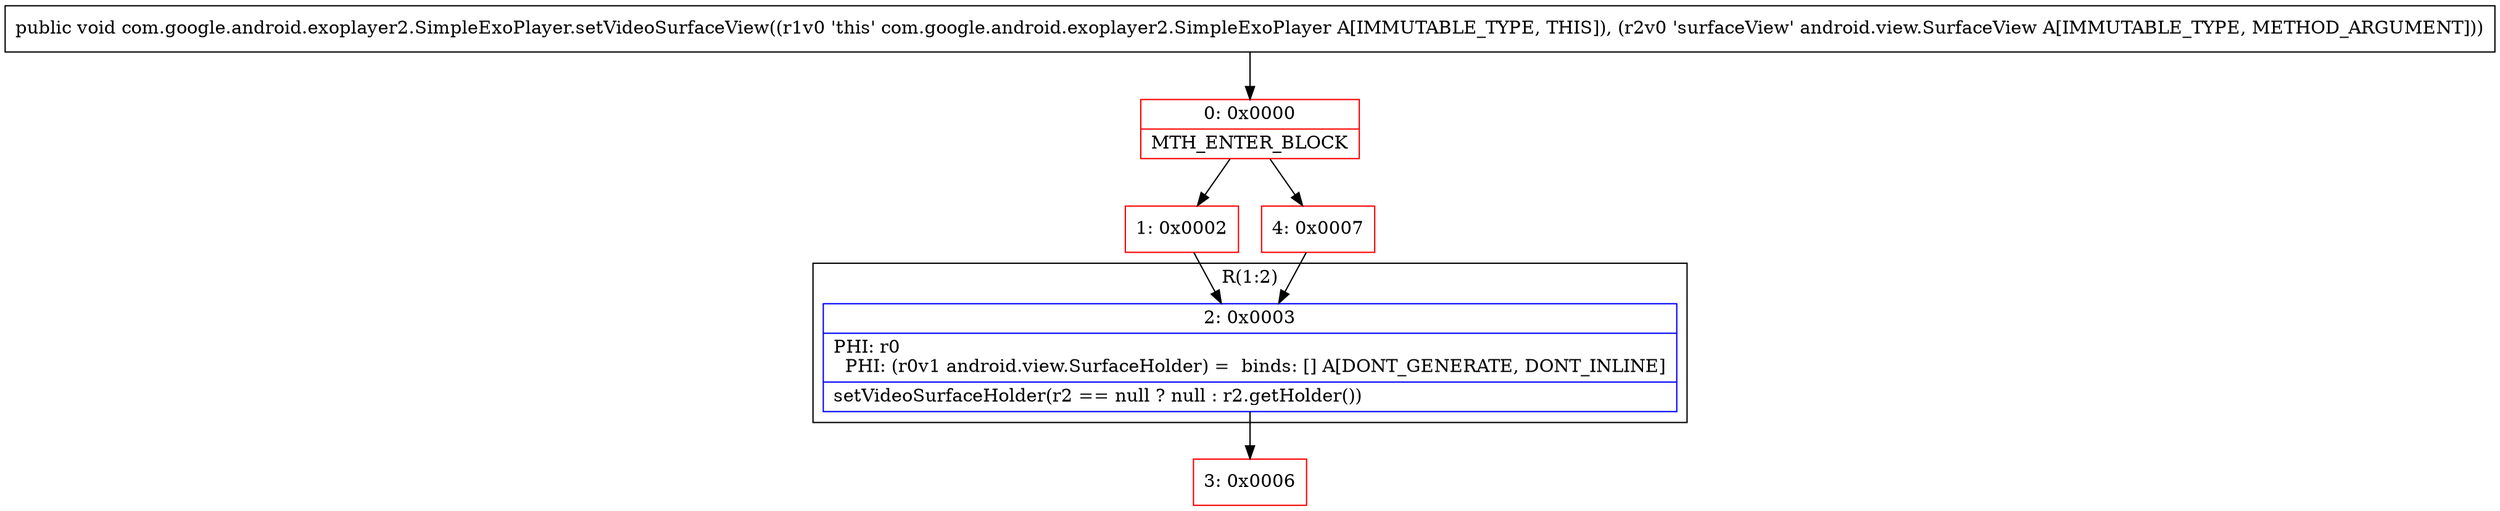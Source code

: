 digraph "CFG forcom.google.android.exoplayer2.SimpleExoPlayer.setVideoSurfaceView(Landroid\/view\/SurfaceView;)V" {
subgraph cluster_Region_1690818902 {
label = "R(1:2)";
node [shape=record,color=blue];
Node_2 [shape=record,label="{2\:\ 0x0003|PHI: r0 \l  PHI: (r0v1 android.view.SurfaceHolder) =  binds: [] A[DONT_GENERATE, DONT_INLINE]\l|setVideoSurfaceHolder(r2 == null ? null : r2.getHolder())\l}"];
}
Node_0 [shape=record,color=red,label="{0\:\ 0x0000|MTH_ENTER_BLOCK\l}"];
Node_1 [shape=record,color=red,label="{1\:\ 0x0002}"];
Node_3 [shape=record,color=red,label="{3\:\ 0x0006}"];
Node_4 [shape=record,color=red,label="{4\:\ 0x0007}"];
MethodNode[shape=record,label="{public void com.google.android.exoplayer2.SimpleExoPlayer.setVideoSurfaceView((r1v0 'this' com.google.android.exoplayer2.SimpleExoPlayer A[IMMUTABLE_TYPE, THIS]), (r2v0 'surfaceView' android.view.SurfaceView A[IMMUTABLE_TYPE, METHOD_ARGUMENT])) }"];
MethodNode -> Node_0;
Node_2 -> Node_3;
Node_0 -> Node_1;
Node_0 -> Node_4;
Node_1 -> Node_2;
Node_4 -> Node_2;
}

